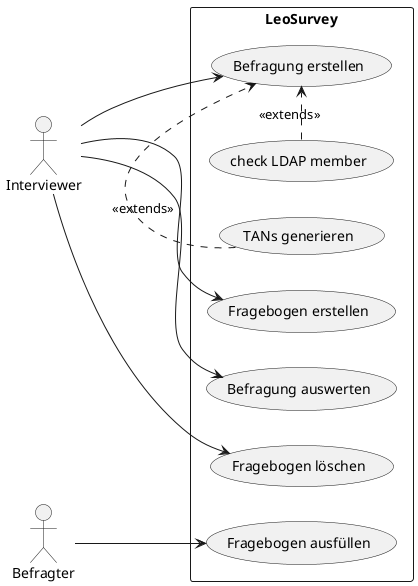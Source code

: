 @startuml
left to right direction
actor "Interviewer"
actor "Befragter"
rectangle LeoSurvey {
    usecase "Fragebogen erstellen" as Fragebogen
    usecase "Befragung erstellen" as Befragung
    usecase "TANs generieren" as TANs
    usecase "check LDAP member" as LDAP
    usecase "Befragung auswerten" as Auswertung
    usecase "Fragebogen ausfüllen" as Ausfuellen
    usecase "Fragebogen löschen" as Loeschen
    (TANs) .> (Befragung) : <<extends>>
    (LDAP) .> (Befragung) : <<extends>>
}

Interviewer --> Fragebogen
Interviewer --> Befragung
Interviewer --> Auswertung
Interviewer --> Loeschen
Befragter --> Ausfuellen

@enduml
